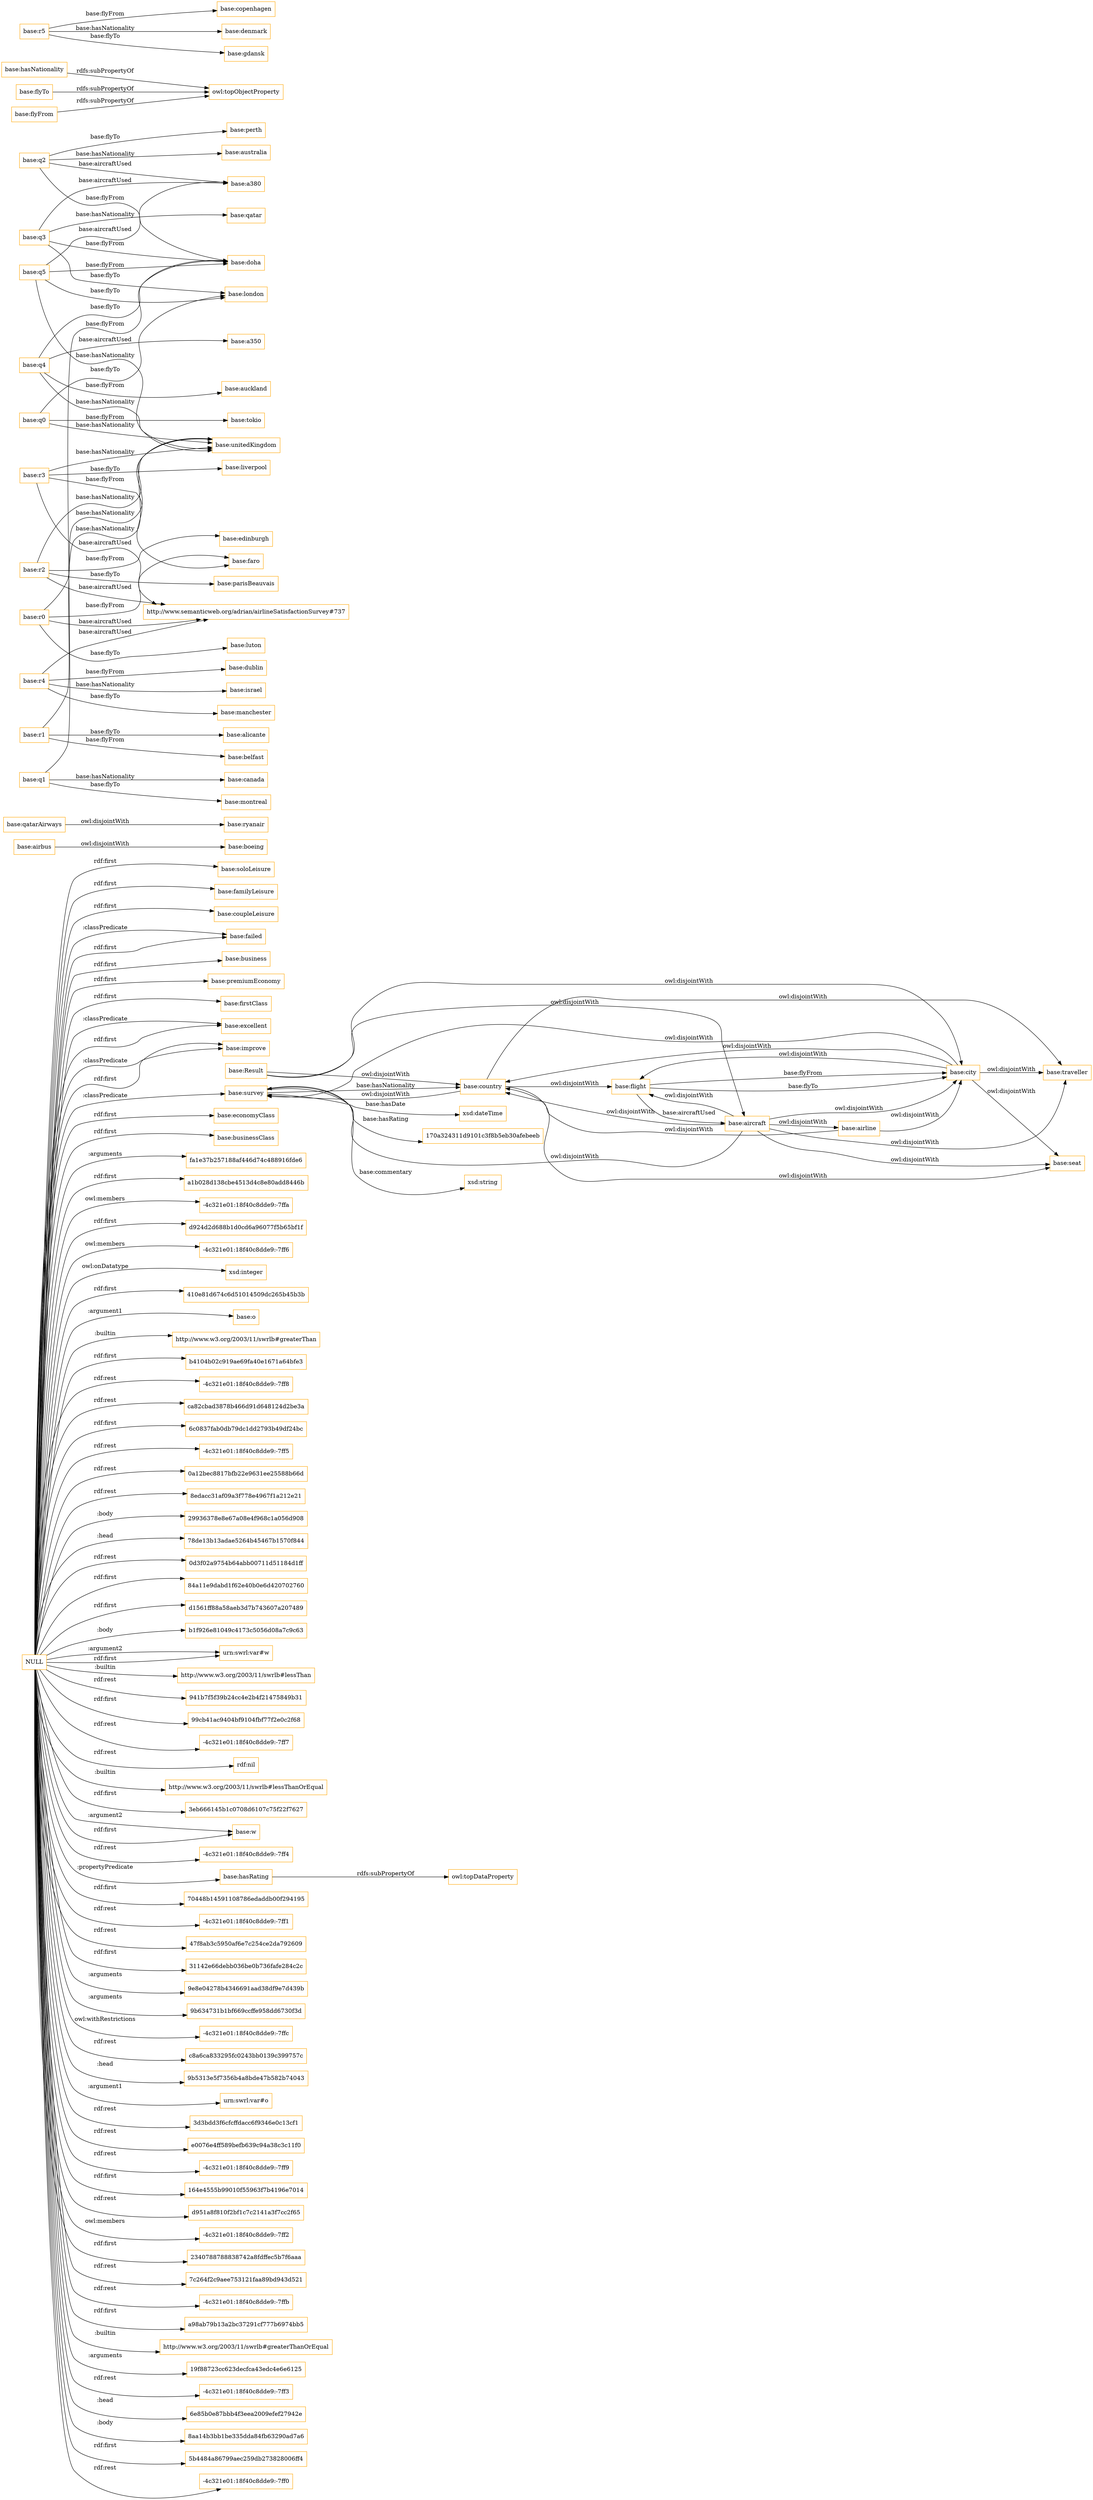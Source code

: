 digraph ar2dtool_diagram { 
rankdir=LR;
size="1501"
node [shape = rectangle, color="orange"]; "base:soloLeisure" "base:boeing" "base:Result" "base:familyLeisure" "base:qatarAirways" "base:coupleLeisure" "base:failed" "base:business" "base:city" "base:aircraft" "base:airbus" "base:airline" "base:premiumEconomy" "base:country" "base:ryanair" "base:firstClass" "base:excellent" "base:improve" "base:survey" "base:flight" "base:seat" "base:economyClass" "base:traveller" "base:businessClass" ; /*classes style*/
	"NULL" -> "fa1e37b257188af446d74c488916fde6" [ label = ":arguments" ];
	"NULL" -> "a1b028d138cbe4513d4c8e80add8446b" [ label = "rdf:first" ];
	"NULL" -> "-4c321e01:18f40c8dde9:-7ffa" [ label = "owl:members" ];
	"NULL" -> "d924d2d688b1d0cd6a96077f5b65bf1f" [ label = "rdf:first" ];
	"NULL" -> "-4c321e01:18f40c8dde9:-7ff6" [ label = "owl:members" ];
	"NULL" -> "xsd:integer" [ label = "owl:onDatatype" ];
	"NULL" -> "410e81d674c6d51014509dc265b45b3b" [ label = "rdf:first" ];
	"NULL" -> "base:o" [ label = ":argument1" ];
	"NULL" -> "base:coupleLeisure" [ label = "rdf:first" ];
	"NULL" -> "http://www.w3.org/2003/11/swrlb#greaterThan" [ label = ":builtin" ];
	"NULL" -> "b4104b02c919ae69fa40e1671a64bfe3" [ label = "rdf:first" ];
	"NULL" -> "-4c321e01:18f40c8dde9:-7ff8" [ label = "rdf:rest" ];
	"NULL" -> "ca82cbad3878b466d91d648124d2be3a" [ label = "rdf:rest" ];
	"NULL" -> "6c0837fab0db79dc1dd2793b49df24bc" [ label = "rdf:first" ];
	"NULL" -> "base:premiumEconomy" [ label = "rdf:first" ];
	"NULL" -> "-4c321e01:18f40c8dde9:-7ff5" [ label = "rdf:rest" ];
	"NULL" -> "0a12bec8817bfb22e9631ee25588b66d" [ label = "rdf:rest" ];
	"NULL" -> "base:business" [ label = "rdf:first" ];
	"NULL" -> "base:excellent" [ label = "rdf:first" ];
	"NULL" -> "8edacc31af09a3f778e4967f1a212e21" [ label = "rdf:rest" ];
	"NULL" -> "base:excellent" [ label = ":classPredicate" ];
	"NULL" -> "29936378e8e67a08e4f968c1a056d908" [ label = ":body" ];
	"NULL" -> "78de13b13adae5264b45467b1570f844" [ label = ":head" ];
	"NULL" -> "base:improve" [ label = "rdf:first" ];
	"NULL" -> "0d3f02a9754b64abb00711d51184d1ff" [ label = "rdf:rest" ];
	"NULL" -> "base:failed" [ label = "rdf:first" ];
	"NULL" -> "84a11e9dabd1f62e40b0e6d420702760" [ label = "rdf:first" ];
	"NULL" -> "d1561ff88a58aeb3d7b743607a207489" [ label = "rdf:first" ];
	"NULL" -> "base:economyClass" [ label = "rdf:first" ];
	"NULL" -> "b1f926e81049c4173c5056d08a7c9c63" [ label = ":body" ];
	"NULL" -> "urn:swrl:var#w" [ label = "rdf:first" ];
	"NULL" -> "http://www.w3.org/2003/11/swrlb#lessThan" [ label = ":builtin" ];
	"NULL" -> "941b7f5f39b24cc4e2b4f21475849b31" [ label = "rdf:rest" ];
	"NULL" -> "urn:swrl:var#w" [ label = ":argument2" ];
	"NULL" -> "base:improve" [ label = ":classPredicate" ];
	"NULL" -> "99cb41ac9404bf9104fbf77f2e0c2f68" [ label = "rdf:first" ];
	"NULL" -> "-4c321e01:18f40c8dde9:-7ff7" [ label = "rdf:rest" ];
	"NULL" -> "rdf:nil" [ label = "rdf:rest" ];
	"NULL" -> "base:failed" [ label = ":classPredicate" ];
	"NULL" -> "http://www.w3.org/2003/11/swrlb#lessThanOrEqual" [ label = ":builtin" ];
	"NULL" -> "3eb666145b1c0708d6107c75f22f7627" [ label = "rdf:first" ];
	"NULL" -> "base:w" [ label = "rdf:first" ];
	"NULL" -> "-4c321e01:18f40c8dde9:-7ff4" [ label = "rdf:rest" ];
	"NULL" -> "base:w" [ label = ":argument2" ];
	"NULL" -> "base:survey" [ label = ":classPredicate" ];
	"NULL" -> "base:hasRating" [ label = ":propertyPredicate" ];
	"NULL" -> "70448b14591108786edaddb00f294195" [ label = "rdf:first" ];
	"NULL" -> "-4c321e01:18f40c8dde9:-7ff1" [ label = "rdf:rest" ];
	"NULL" -> "47f8ab3c5950af6e7c254ce2da792609" [ label = "rdf:rest" ];
	"NULL" -> "31142e66debb036be0b736fafe284c2c" [ label = "rdf:first" ];
	"NULL" -> "9e8e04278b4346691aad38df9e7d439b" [ label = ":arguments" ];
	"NULL" -> "9b634731b1bf669ccffe958dd6730f3d" [ label = ":arguments" ];
	"NULL" -> "-4c321e01:18f40c8dde9:-7ffc" [ label = "owl:withRestrictions" ];
	"NULL" -> "c8a6ca833295fc0243bb0139c399757c" [ label = "rdf:rest" ];
	"NULL" -> "base:soloLeisure" [ label = "rdf:first" ];
	"NULL" -> "9b5313e5f7356b4a8bde47b582b74043" [ label = ":head" ];
	"NULL" -> "urn:swrl:var#o" [ label = ":argument1" ];
	"NULL" -> "3d3bdd3f6cfcffdacc6f9346e0c13cf1" [ label = "rdf:rest" ];
	"NULL" -> "e0076e4ff589befb639c94a38c3c11f0" [ label = "rdf:rest" ];
	"NULL" -> "-4c321e01:18f40c8dde9:-7ff9" [ label = "rdf:rest" ];
	"NULL" -> "164e4555b99010f55963f7b4196e7014" [ label = "rdf:first" ];
	"NULL" -> "d951a8f810f2bf1c7c2141a3f7cc2f65" [ label = "rdf:rest" ];
	"NULL" -> "-4c321e01:18f40c8dde9:-7ff2" [ label = "owl:members" ];
	"NULL" -> "2340788788838742a8fdffec5b7f6aaa" [ label = "rdf:first" ];
	"NULL" -> "7c264f2c9aee753121faa89bd943d521" [ label = "rdf:rest" ];
	"NULL" -> "-4c321e01:18f40c8dde9:-7ffb" [ label = "rdf:rest" ];
	"NULL" -> "a98ab79b13a2bc37291cf777b6974bb5" [ label = "rdf:first" ];
	"NULL" -> "http://www.w3.org/2003/11/swrlb#greaterThanOrEqual" [ label = ":builtin" ];
	"NULL" -> "base:familyLeisure" [ label = "rdf:first" ];
	"NULL" -> "19f88723cc623decfca43edc4e6e6125" [ label = ":arguments" ];
	"NULL" -> "-4c321e01:18f40c8dde9:-7ff3" [ label = "rdf:rest" ];
	"NULL" -> "6e85b0e87bbb4f3eea2009efef27942e" [ label = ":head" ];
	"NULL" -> "base:firstClass" [ label = "rdf:first" ];
	"NULL" -> "8aa14b3bb1be335dda84fb63290ad7a6" [ label = ":body" ];
	"NULL" -> "5b4484a86799aec259db273828006ff4" [ label = "rdf:first" ];
	"NULL" -> "-4c321e01:18f40c8dde9:-7ff0" [ label = "rdf:rest" ];
	"NULL" -> "base:businessClass" [ label = "rdf:first" ];
	"base:q4" -> "base:doha" [ label = "base:flyTo" ];
	"base:q4" -> "base:auckland" [ label = "base:flyFrom" ];
	"base:q4" -> "base:a350" [ label = "base:aircraftUsed" ];
	"base:q4" -> "base:unitedKingdom" [ label = "base:hasNationality" ];
	"base:r3" -> "base:liverpool" [ label = "base:flyTo" ];
	"base:r3" -> "base:unitedKingdom" [ label = "base:hasNationality" ];
	"base:r3" -> "http://www.semanticweb.org/adrian/airlineSatisfactionSurvey#737" [ label = "base:aircraftUsed" ];
	"base:r3" -> "base:faro" [ label = "base:flyFrom" ];
	"base:q3" -> "base:a380" [ label = "base:aircraftUsed" ];
	"base:q3" -> "base:doha" [ label = "base:flyFrom" ];
	"base:q3" -> "base:qatar" [ label = "base:hasNationality" ];
	"base:q3" -> "base:london" [ label = "base:flyTo" ];
	"base:hasNationality" -> "owl:topObjectProperty" [ label = "rdfs:subPropertyOf" ];
	"base:city" -> "base:traveller" [ label = "owl:disjointWith" ];
	"base:city" -> "base:survey" [ label = "owl:disjointWith" ];
	"base:city" -> "base:seat" [ label = "owl:disjointWith" ];
	"base:city" -> "base:flight" [ label = "owl:disjointWith" ];
	"base:city" -> "base:country" [ label = "owl:disjointWith" ];
	"base:r2" -> "base:unitedKingdom" [ label = "base:hasNationality" ];
	"base:r2" -> "http://www.semanticweb.org/adrian/airlineSatisfactionSurvey#737" [ label = "base:aircraftUsed" ];
	"base:r2" -> "base:edinburgh" [ label = "base:flyFrom" ];
	"base:r2" -> "base:parisBeauvais" [ label = "base:flyTo" ];
	"base:country" -> "base:traveller" [ label = "owl:disjointWith" ];
	"base:country" -> "base:survey" [ label = "owl:disjointWith" ];
	"base:country" -> "base:seat" [ label = "owl:disjointWith" ];
	"base:country" -> "base:flight" [ label = "owl:disjointWith" ];
	"base:airbus" -> "base:boeing" [ label = "owl:disjointWith" ];
	"base:Result" -> "base:country" [ label = "owl:disjointWith" ];
	"base:Result" -> "base:city" [ label = "owl:disjointWith" ];
	"base:Result" -> "base:aircraft" [ label = "owl:disjointWith" ];
	"base:q2" -> "base:doha" [ label = "base:flyFrom" ];
	"base:q2" -> "base:a380" [ label = "base:aircraftUsed" ];
	"base:q2" -> "base:australia" [ label = "base:hasNationality" ];
	"base:q2" -> "base:perth" [ label = "base:flyTo" ];
	"base:hasRating" -> "owl:topDataProperty" [ label = "rdfs:subPropertyOf" ];
	"base:r1" -> "base:belfast" [ label = "base:flyFrom" ];
	"base:r1" -> "base:alicante" [ label = "base:flyTo" ];
	"base:r1" -> "base:unitedKingdom" [ label = "base:hasNationality" ];
	"base:q1" -> "base:doha" [ label = "base:flyFrom" ];
	"base:q1" -> "base:canada" [ label = "base:hasNationality" ];
	"base:q1" -> "base:montreal" [ label = "base:flyTo" ];
	"base:r0" -> "base:faro" [ label = "base:flyFrom" ];
	"base:r0" -> "base:luton" [ label = "base:flyTo" ];
	"base:r0" -> "http://www.semanticweb.org/adrian/airlineSatisfactionSurvey#737" [ label = "base:aircraftUsed" ];
	"base:r0" -> "base:unitedKingdom" [ label = "base:hasNationality" ];
	"base:aircraft" -> "base:seat" [ label = "owl:disjointWith" ];
	"base:aircraft" -> "base:survey" [ label = "owl:disjointWith" ];
	"base:aircraft" -> "base:city" [ label = "owl:disjointWith" ];
	"base:aircraft" -> "base:traveller" [ label = "owl:disjointWith" ];
	"base:aircraft" -> "base:country" [ label = "owl:disjointWith" ];
	"base:aircraft" -> "base:airline" [ label = "owl:disjointWith" ];
	"base:aircraft" -> "base:flight" [ label = "owl:disjointWith" ];
	"base:qatarAirways" -> "base:ryanair" [ label = "owl:disjointWith" ];
	"base:airline" -> "base:country" [ label = "owl:disjointWith" ];
	"base:airline" -> "base:city" [ label = "owl:disjointWith" ];
	"base:flyTo" -> "owl:topObjectProperty" [ label = "rdfs:subPropertyOf" ];
	"base:q0" -> "base:london" [ label = "base:flyTo" ];
	"base:q0" -> "base:unitedKingdom" [ label = "base:hasNationality" ];
	"base:q0" -> "base:tokio" [ label = "base:flyFrom" ];
	"base:r5" -> "base:copenhagen" [ label = "base:flyFrom" ];
	"base:r5" -> "base:denmark" [ label = "base:hasNationality" ];
	"base:r5" -> "base:gdansk" [ label = "base:flyTo" ];
	"base:flyFrom" -> "owl:topObjectProperty" [ label = "rdfs:subPropertyOf" ];
	"base:q5" -> "base:a380" [ label = "base:aircraftUsed" ];
	"base:q5" -> "base:doha" [ label = "base:flyFrom" ];
	"base:q5" -> "base:unitedKingdom" [ label = "base:hasNationality" ];
	"base:q5" -> "base:london" [ label = "base:flyTo" ];
	"base:r4" -> "base:israel" [ label = "base:hasNationality" ];
	"base:r4" -> "base:manchester" [ label = "base:flyTo" ];
	"base:r4" -> "base:dublin" [ label = "base:flyFrom" ];
	"base:r4" -> "http://www.semanticweb.org/adrian/airlineSatisfactionSurvey#737" [ label = "base:aircraftUsed" ];
	"base:survey" -> "xsd:dateTime" [ label = "base:hasDate" ];
	"base:survey" -> "base:country" [ label = "base:hasNationality" ];
	"base:flight" -> "base:city" [ label = "base:flyTo" ];
	"base:flight" -> "base:aircraft" [ label = "base:aircraftUsed" ];
	"base:flight" -> "base:city" [ label = "base:flyFrom" ];
	"base:survey" -> "170a324311d9101c3f8b5eb30afebeeb" [ label = "base:hasRating" ];
	"base:survey" -> "xsd:string" [ label = "base:commentary" ];

}
